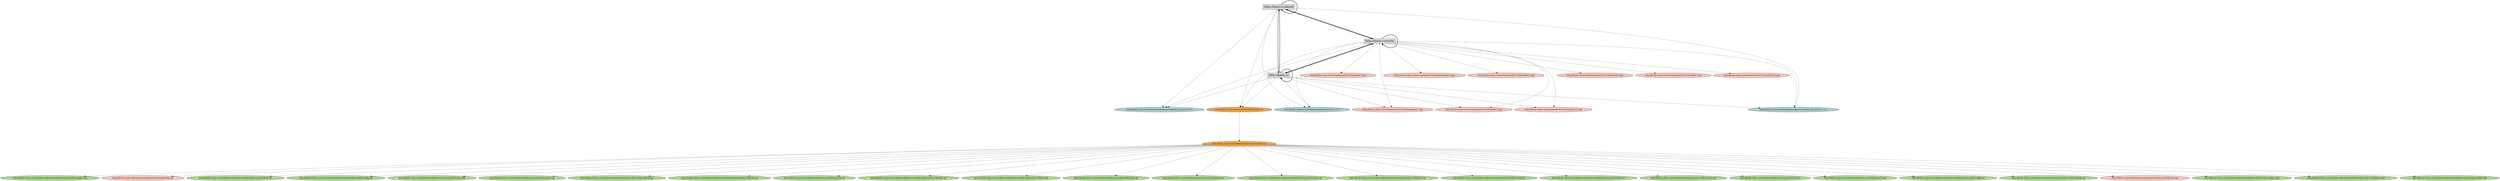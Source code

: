 digraph G {
	ranksep=3;
	ratio=auto;
	httpfinelycoabout->httpfinelycowork[ style=bold ];
	httpfinelycoabout->httpfinelycoabout[ style=bold ];
	httpfinelycoabout->httpfinelyco[ style=bold ];
	httpfinelycoabout->httpfinelycowpcontentthemesfinelystylecss[ style=dashed ];
	httpfinelycoabout->httpfinelycowpincludesjsjqueryjqueryjsver1113[ style=dashed ];
	httpfinelycoabout->httpfinelycowpincludesjsjqueryjquerymigrateminjsver121[ style=dashed ];
	httpfinelycoabout->httpfinelycowpcontentthemesfinelyassetsmainminjsver01[ style=dashed ];
	httpfinelycowpcontentthemesfinelystylecss->httpfinelycowpcontentthemesfinelyassetsstylecss[ style=dashed ];
	httpfinelycowpcontentthemesfinelyassetsstylecss->httpfinelycowpcontentthemesfinelyassetsfontsMaisonNeueLightsvg[ style=dashed ];
	httpfinelycowpcontentthemesfinelyassetsstylecss->httpfinelycowpcontentthemesfinelyassetsimagesshiagif[ style=dashed ];
	httpfinelycowpcontentthemesfinelyassetsstylecss->httpfinelycowpcontentthemesfinelyassetsfontsMaisonNeueBoldsvg[ style=dashed ];
	httpfinelycowpcontentthemesfinelyassetsstylecss->httpfinelycowpcontentthemesfinelyassetsfontsMaisonNeueLighteot[ style=dashed ];
	httpfinelycowpcontentthemesfinelyassetsstylecss->httpfinelycowpcontentthemesfinelyassetsfontsBauCompwoff[ style=dashed ];
	httpfinelycowpcontentthemesfinelyassetsstylecss->httpfinelycowpcontentthemesfinelyassetsimagesarrowssvg[ style=dashed ];
	httpfinelycowpcontentthemesfinelyassetsstylecss->httpfinelycowpcontentthemesfinelyassetsfontsMaisonNeueBookeot[ style=dashed ];
	httpfinelycowpcontentthemesfinelyassetsstylecss->httpfinelycowpcontentthemesfinelyassetsfontsMaisonNeueMediumsvg[ style=dashed ];
	httpfinelycowpcontentthemesfinelyassetsstylecss->httpfinelycowpcontentthemesfinelyassetsfontsmariaeot[ style=dashed ];
	httpfinelycowpcontentthemesfinelyassetsstylecss->httpfinelycowpcontentthemesfinelyassetsfontsMaisonNeueMediumttf[ style=dashed ];
	httpfinelycowpcontentthemesfinelyassetsstylecss->httpfinelycowpcontentthemesfinelyassetsfontsMaisonNeueBoldwoff[ style=dashed ];
	httpfinelycowpcontentthemesfinelyassetsstylecss->httpfinelycowpcontentthemesfinelyassetsfontsBauCompttf[ style=dashed ];
	httpfinelycowpcontentthemesfinelyassetsstylecss->httpfinelycowpcontentthemesfinelyassetsfontsmariasvg[ style=dashed ];
	httpfinelycowpcontentthemesfinelyassetsstylecss->httpfinelycowpcontentthemesfinelyassetsfontsMaisonNeueBookttf[ style=dashed ];
	httpfinelycowpcontentthemesfinelyassetsstylecss->httpfinelycowpcontentthemesfinelyassetsfontsMaisonNeueMediumeot[ style=dashed ];
	httpfinelycowpcontentthemesfinelyassetsstylecss->httpfinelycowpcontentthemesfinelyassetsfontsMaisonNeueBoldttf[ style=dashed ];
	httpfinelycowpcontentthemesfinelyassetsstylecss->httpfinelycowpcontentthemesfinelyassetsfontsMaisonNeueBoldeot[ style=dashed ];
	httpfinelycowpcontentthemesfinelyassetsstylecss->httpfinelycowpcontentthemesfinelyassetsfontsBauCompeot[ style=dashed ];
	httpfinelycowpcontentthemesfinelyassetsstylecss->httpfinelycowpcontentthemesfinelyassetsfontsmariattf[ style=dashed ];
	httpfinelycowpcontentthemesfinelyassetsstylecss->httpfinelycowpcontentthemesfinelyassetsfontsmariawoff[ style=dashed ];
	httpfinelycowpcontentthemesfinelyassetsstylecss->httpfinelycowpcontentthemesfinelyassetsfontsMaisonNeueLightttf[ style=dashed ];
	httpfinelycowpcontentthemesfinelyassetsstylecss->httpfinelycowpcontentthemesfinelyassetsfontsMaisonNeueBooksvg[ style=dashed ];
	httpfinelycowpcontentthemesfinelyassetsstylecss->httpfinelycowpcontentthemesfinelyassetsimagesslidenavpng[ style=dashed ];
	httpfinelycowpcontentthemesfinelyassetsstylecss->httpfinelycowpcontentthemesfinelyassetsfontsMaisonNeueLightwoff[ style=dashed ];
	httpfinelycowpcontentthemesfinelyassetsstylecss->httpfinelycowpcontentthemesfinelyassetsfontsMaisonNeueMediumwoff[ style=dashed ];
	httpfinelycowpcontentthemesfinelyassetsstylecss->httpfinelycowpcontentthemesfinelyassetsfontsMaisonNeueBookwoff[ style=dashed ];
	httpfinelyco->httpfinelyco[ style=bold ];
	httpfinelyco->httpfinelycowork[ style=bold ];
	httpfinelyco->httpfinelycoabout[ style=bold ];
	httpfinelyco->httpfinelycowpcontentuploads201510ambient11jpg[ style=dashed ];
	httpfinelyco->httpfinelycowpcontentuploads201510dottedpaper1jpg[ style=dashed ];
	httpfinelyco->httpfinelycowpcontentuploads201510frostbite1jpg[ style=dashed ];
	httpfinelyco->httpfinelycowpcontentthemesfinelyassetsmainminjsver01[ style=dashed ];
	httpfinelyco->httpfinelycowpcontentthemesfinelystylecss[ style=dashed ];
	httpfinelyco->httpfinelycowpincludesjsjqueryjqueryjsver1113[ style=dashed ];
	httpfinelyco->httpfinelycowpincludesjsjqueryjquerymigrateminjsver121[ style=dashed ];
	httpfinelycowork->httpfinelycowork[ style=bold ];
	httpfinelycowork->httpfinelycoabout[ style=bold ];
	httpfinelycowork->httpfinelyco[ style=bold ];
	httpfinelycowork->httpfinelycowpcontentuploads201510dottedpaper2jpg[ style=dashed ];
	httpfinelycowork->httpfinelycowpincludesjsjqueryjqueryjsver1113[ style=dashed ];
	httpfinelycowork->httpfinelycowpincludesjsjqueryjquerymigrateminjsver121[ style=dashed ];
	httpfinelycowork->httpfinelycowpcontentthemesfinelyassetsmainminjsver01[ style=dashed ];
	httpfinelycowork->httpfinelycowpcontentuploads201510ambient11jpg[ style=dashed ];
	httpfinelycowork->httpfinelycowpcontentuploads201510frostbite1jpg[ style=dashed ];
	httpfinelycowork->httpfinelycowpcontentuploads201510frostbite2jpg[ style=dashed ];
	httpfinelycowork->httpfinelycowpcontentuploads201510ambient4jpg[ style=dashed ];
	httpfinelycowork->httpfinelycowpcontentthemesfinelystylecss[ style=dashed ];
	httpfinelycowork->httpfinelycowpcontentuploads201511tindddle1jpg[ style=dashed ];
	httpfinelycowork->httpfinelycowpcontentuploads201510ambient2jpg[ style=dashed ];
	httpfinelycowork->httpfinelycowpcontentuploads201510dottedpaper1jpg[ style=dashed ];
	httpfinelycowork->httpfinelycowpcontentuploads201510ambient3jpg[ style=dashed ];
	httpfinelyco [ fillcolor="#DDDDDD", fontsize=20, label="http://finely.co", shape=box, style=filled ];
	httpfinelycoabout [ fillcolor="#DDDDDD", fontsize=20, label="http://finely.co/about/", shape=box, style=filled ];
	httpfinelycowork [ fillcolor="#DDDDDD", fontsize=20, label="http://finely.co/work/", shape=box, style=filled ];
	httpfinelycowpcontentthemesfinelyassetsfontsBauCompeot [ fillcolor="#A9DA88", label="http://finely.co/wp-content/themes/finely/assets/fonts/BauComp.eot", style=filled ];
	httpfinelycowpcontentthemesfinelyassetsfontsBauCompttf [ fillcolor="#A9DA88", label="http://finely.co/wp-content/themes/finely/assets/fonts/BauComp.ttf", style=filled ];
	httpfinelycowpcontentthemesfinelyassetsfontsBauCompwoff [ fillcolor="#A9DA88", label="http://finely.co/wp-content/themes/finely/assets/fonts/BauComp.woff", style=filled ];
	httpfinelycowpcontentthemesfinelyassetsfontsMaisonNeueBoldeot [ fillcolor="#A9DA88", label="http://finely.co/wp-content/themes/finely/assets/fonts/MaisonNeue-Bold.eot", style=filled ];
	httpfinelycowpcontentthemesfinelyassetsfontsMaisonNeueBoldsvg [ fillcolor="#A9DA88", label="http://finely.co/wp-content/themes/finely/assets/fonts/MaisonNeue-Bold.svg", style=filled ];
	httpfinelycowpcontentthemesfinelyassetsfontsMaisonNeueBoldttf [ fillcolor="#A9DA88", label="http://finely.co/wp-content/themes/finely/assets/fonts/MaisonNeue-Bold.ttf", style=filled ];
	httpfinelycowpcontentthemesfinelyassetsfontsMaisonNeueBoldwoff [ fillcolor="#A9DA88", label="http://finely.co/wp-content/themes/finely/assets/fonts/MaisonNeue-Bold.woff", style=filled ];
	httpfinelycowpcontentthemesfinelyassetsfontsMaisonNeueBookeot [ fillcolor="#A9DA88", label="http://finely.co/wp-content/themes/finely/assets/fonts/MaisonNeue-Book.eot", style=filled ];
	httpfinelycowpcontentthemesfinelyassetsfontsMaisonNeueBooksvg [ fillcolor="#A9DA88", label="http://finely.co/wp-content/themes/finely/assets/fonts/MaisonNeue-Book.svg", style=filled ];
	httpfinelycowpcontentthemesfinelyassetsfontsMaisonNeueBookttf [ fillcolor="#A9DA88", label="http://finely.co/wp-content/themes/finely/assets/fonts/MaisonNeue-Book.ttf", style=filled ];
	httpfinelycowpcontentthemesfinelyassetsfontsMaisonNeueBookwoff [ fillcolor="#A9DA88", label="http://finely.co/wp-content/themes/finely/assets/fonts/MaisonNeue-Book.woff", style=filled ];
	httpfinelycowpcontentthemesfinelyassetsfontsMaisonNeueLighteot [ fillcolor="#A9DA88", label="http://finely.co/wp-content/themes/finely/assets/fonts/MaisonNeue-Light.eot", style=filled ];
	httpfinelycowpcontentthemesfinelyassetsfontsMaisonNeueLightsvg [ fillcolor="#A9DA88", label="http://finely.co/wp-content/themes/finely/assets/fonts/MaisonNeue-Light.svg", style=filled ];
	httpfinelycowpcontentthemesfinelyassetsfontsMaisonNeueLightttf [ fillcolor="#A9DA88", label="http://finely.co/wp-content/themes/finely/assets/fonts/MaisonNeue-Light.ttf", style=filled ];
	httpfinelycowpcontentthemesfinelyassetsfontsMaisonNeueLightwoff [ fillcolor="#A9DA88", label="http://finely.co/wp-content/themes/finely/assets/fonts/MaisonNeue-Light.woff", style=filled ];
	httpfinelycowpcontentthemesfinelyassetsfontsMaisonNeueMediumeot [ fillcolor="#A9DA88", label="http://finely.co/wp-content/themes/finely/assets/fonts/MaisonNeue-Medium.eot", style=filled ];
	httpfinelycowpcontentthemesfinelyassetsfontsMaisonNeueMediumsvg [ fillcolor="#A9DA88", label="http://finely.co/wp-content/themes/finely/assets/fonts/MaisonNeue-Medium.svg", style=filled ];
	httpfinelycowpcontentthemesfinelyassetsfontsMaisonNeueMediumttf [ fillcolor="#A9DA88", label="http://finely.co/wp-content/themes/finely/assets/fonts/MaisonNeue-Medium.ttf", style=filled ];
	httpfinelycowpcontentthemesfinelyassetsfontsMaisonNeueMediumwoff [ fillcolor="#A9DA88", label="http://finely.co/wp-content/themes/finely/assets/fonts/MaisonNeue-Medium.woff", style=filled ];
	httpfinelycowpcontentthemesfinelyassetsfontsmariaeot [ fillcolor="#A9DA88", label="http://finely.co/wp-content/themes/finely/assets/fonts/maria.eot", style=filled ];
	httpfinelycowpcontentthemesfinelyassetsfontsmariasvg [ fillcolor="#A9DA88", label="http://finely.co/wp-content/themes/finely/assets/fonts/maria.svg", style=filled ];
	httpfinelycowpcontentthemesfinelyassetsfontsmariattf [ fillcolor="#A9DA88", label="http://finely.co/wp-content/themes/finely/assets/fonts/maria.ttf", style=filled ];
	httpfinelycowpcontentthemesfinelyassetsfontsmariawoff [ fillcolor="#A9DA88", label="http://finely.co/wp-content/themes/finely/assets/fonts/maria.woff", style=filled ];
	httpfinelycowpcontentthemesfinelyassetsimagesarrowssvg [ fillcolor="#A9DA88", label="http://finely.co/wp-content/themes/finely/assets/images/arrows.svg", style=filled ];
	httpfinelycowpcontentthemesfinelyassetsimagesshiagif [ fillcolor="#FFC6BC", label="http://finely.co/wp-content/themes/finely/assets/images/shia.gif", style=filled ];
	httpfinelycowpcontentthemesfinelyassetsimagesslidenavpng [ fillcolor="#FFC6BC", label="http://finely.co/wp-content/themes/finely/assets/images/slide-nav.png", style=filled ];
	httpfinelycowpcontentthemesfinelyassetsmainminjsver01 [ fillcolor="#A7D3D2", label="http://finely.co/wp-content/themes/finely/assets/main.min.js?ver=0.1", style=filled ];
	httpfinelycowpcontentthemesfinelyassetsstylecss [ fillcolor="#F7A541", label="http://finely.co/wp-content/themes/finely/assets/style.css", style=filled ];
	httpfinelycowpcontentthemesfinelystylecss [ fillcolor="#F7A541", label="http://finely.co/wp-content/themes/finely/style.css", style=filled ];
	httpfinelycowpcontentuploads201510ambient11jpg [ fillcolor="#FFC6BC", label="http://finely.co/wp-content/uploads/2015/10/ambient-11.jpg", style=filled ];
	httpfinelycowpcontentuploads201510ambient2jpg [ fillcolor="#FFC6BC", label="http://finely.co/wp-content/uploads/2015/10/ambient-2.jpg", style=filled ];
	httpfinelycowpcontentuploads201510ambient3jpg [ fillcolor="#FFC6BC", label="http://finely.co/wp-content/uploads/2015/10/ambient-3.jpg", style=filled ];
	httpfinelycowpcontentuploads201510ambient4jpg [ fillcolor="#FFC6BC", label="http://finely.co/wp-content/uploads/2015/10/ambient-4.jpg", style=filled ];
	httpfinelycowpcontentuploads201510dottedpaper1jpg [ fillcolor="#FFC6BC", label="http://finely.co/wp-content/uploads/2015/10/dottedpaper-1.jpg", style=filled ];
	httpfinelycowpcontentuploads201510dottedpaper2jpg [ fillcolor="#FFC6BC", label="http://finely.co/wp-content/uploads/2015/10/dotted-paper-2.jpg", style=filled ];
	httpfinelycowpcontentuploads201510frostbite1jpg [ fillcolor="#FFC6BC", label="http://finely.co/wp-content/uploads/2015/10/frostbite-1.jpg", style=filled ];
	httpfinelycowpcontentuploads201510frostbite2jpg [ fillcolor="#FFC6BC", label="http://finely.co/wp-content/uploads/2015/10/frostbite-2.jpg", style=filled ];
	httpfinelycowpcontentuploads201511tindddle1jpg [ fillcolor="#FFC6BC", label="http://finely.co/wp-content/uploads/2015/11/tindddle-1.jpg", style=filled ];
	httpfinelycowpincludesjsjqueryjqueryjsver1113 [ fillcolor="#A7D3D2", label="http://finely.co/wp-includes/js/jquery/jquery.js?ver=1.11.3", style=filled ];
	httpfinelycowpincludesjsjqueryjquerymigrateminjsver121 [ fillcolor="#A7D3D2", label="http://finely.co/wp-includes/js/jquery/jquery-migrate.min.js?ver=1.2.1", style=filled ];

}
